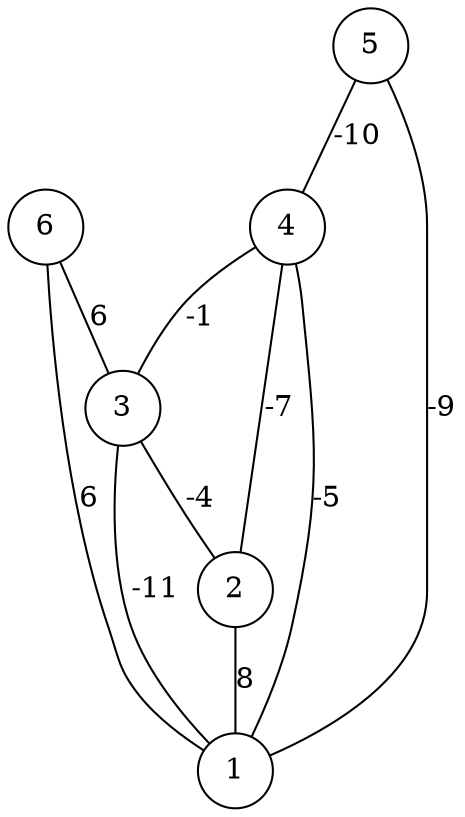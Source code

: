 graph { 
	 fontname="Helvetica,Arial,sans-serif" 
	 node [shape = circle]; 
	 6 -- 1 [label = "6"];
	 6 -- 3 [label = "6"];
	 5 -- 1 [label = "-9"];
	 5 -- 4 [label = "-10"];
	 4 -- 1 [label = "-5"];
	 4 -- 2 [label = "-7"];
	 4 -- 3 [label = "-1"];
	 3 -- 1 [label = "-11"];
	 3 -- 2 [label = "-4"];
	 2 -- 1 [label = "8"];
	 1;
	 2;
	 3;
	 4;
	 5;
	 6;
}
